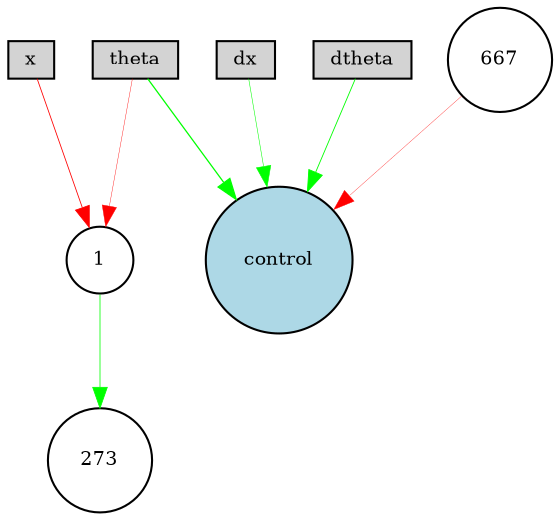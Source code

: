 digraph {
	node [fontsize=9 height=0.2 shape=circle width=0.2]
	x [fillcolor=lightgray shape=box style=filled]
	dx [fillcolor=lightgray shape=box style=filled]
	theta [fillcolor=lightgray shape=box style=filled]
	dtheta [fillcolor=lightgray shape=box style=filled]
	control [fillcolor=lightblue style=filled]
	667 [fillcolor=white style=filled]
	theta -> control [color=green penwidth=0.6093192274809428 style=solid]
	theta -> 1 [color=red penwidth=0.18568349025755362 style=solid]
	dtheta -> control [color=green penwidth=0.4171654279620778 style=solid]
	x -> 1 [color=red penwidth=0.39809265008325045 style=solid]
	1 -> 273 [color=green penwidth=0.3819226925115933 style=solid]
	dx -> control [color=green penwidth=0.2553669940269202 style=solid]
	667 -> control [color=red penwidth=0.15517445113731732 style=solid]
}
